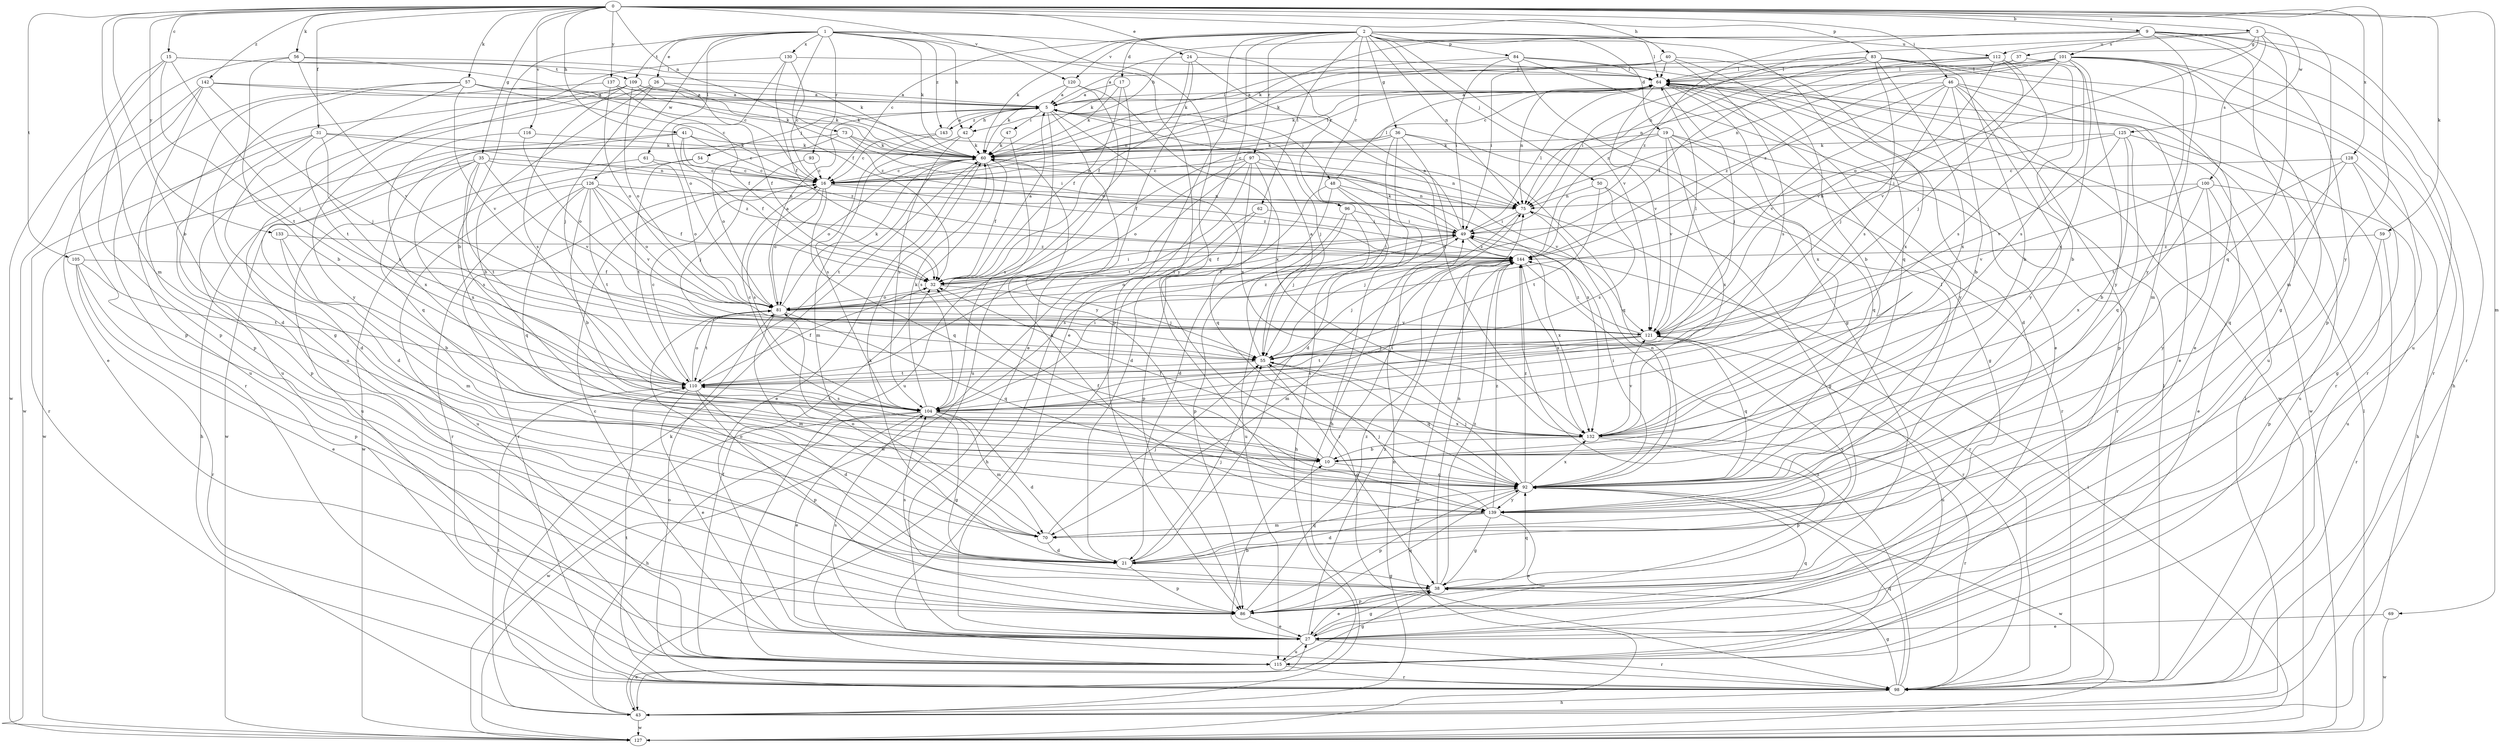 strict digraph  {
0;
1;
2;
3;
5;
9;
10;
15;
16;
17;
19;
21;
24;
26;
27;
31;
32;
35;
36;
37;
38;
40;
41;
42;
43;
46;
47;
48;
49;
50;
54;
55;
56;
57;
59;
60;
61;
62;
64;
69;
70;
73;
75;
81;
83;
84;
86;
92;
93;
96;
97;
98;
100;
101;
104;
105;
109;
110;
112;
115;
116;
120;
121;
125;
126;
127;
128;
130;
132;
133;
137;
139;
142;
143;
144;
0 -> 3  [label=a];
0 -> 9  [label=b];
0 -> 10  [label=b];
0 -> 15  [label=c];
0 -> 24  [label=e];
0 -> 31  [label=f];
0 -> 35  [label=g];
0 -> 40  [label=h];
0 -> 41  [label=h];
0 -> 46  [label=i];
0 -> 56  [label=k];
0 -> 57  [label=k];
0 -> 59  [label=k];
0 -> 69  [label=m];
0 -> 70  [label=m];
0 -> 73  [label=n];
0 -> 83  [label=p];
0 -> 105  [label=t];
0 -> 116  [label=v];
0 -> 120  [label=v];
0 -> 125  [label=w];
0 -> 128  [label=x];
0 -> 133  [label=y];
0 -> 137  [label=y];
0 -> 139  [label=y];
0 -> 142  [label=z];
1 -> 10  [label=b];
1 -> 26  [label=e];
1 -> 32  [label=f];
1 -> 42  [label=h];
1 -> 60  [label=k];
1 -> 61  [label=l];
1 -> 92  [label=q];
1 -> 93  [label=r];
1 -> 96  [label=r];
1 -> 109  [label=t];
1 -> 126  [label=w];
1 -> 130  [label=x];
1 -> 139  [label=y];
1 -> 143  [label=z];
2 -> 16  [label=c];
2 -> 17  [label=d];
2 -> 19  [label=d];
2 -> 27  [label=e];
2 -> 36  [label=g];
2 -> 50  [label=j];
2 -> 60  [label=k];
2 -> 62  [label=l];
2 -> 64  [label=l];
2 -> 75  [label=n];
2 -> 84  [label=p];
2 -> 86  [label=p];
2 -> 92  [label=q];
2 -> 96  [label=r];
2 -> 97  [label=r];
2 -> 112  [label=u];
2 -> 120  [label=v];
2 -> 121  [label=v];
3 -> 37  [label=g];
3 -> 70  [label=m];
3 -> 75  [label=n];
3 -> 81  [label=o];
3 -> 92  [label=q];
3 -> 100  [label=s];
3 -> 112  [label=u];
5 -> 42  [label=h];
5 -> 47  [label=i];
5 -> 48  [label=i];
5 -> 54  [label=j];
5 -> 55  [label=j];
5 -> 64  [label=l];
5 -> 115  [label=u];
5 -> 132  [label=x];
5 -> 139  [label=y];
5 -> 143  [label=z];
9 -> 38  [label=g];
9 -> 42  [label=h];
9 -> 60  [label=k];
9 -> 86  [label=p];
9 -> 98  [label=r];
9 -> 101  [label=s];
9 -> 115  [label=u];
9 -> 139  [label=y];
9 -> 144  [label=z];
10 -> 32  [label=f];
10 -> 49  [label=i];
10 -> 92  [label=q];
15 -> 55  [label=j];
15 -> 60  [label=k];
15 -> 86  [label=p];
15 -> 109  [label=t];
15 -> 110  [label=t];
15 -> 127  [label=w];
16 -> 75  [label=n];
16 -> 81  [label=o];
16 -> 92  [label=q];
16 -> 98  [label=r];
16 -> 104  [label=s];
16 -> 144  [label=z];
17 -> 5  [label=a];
17 -> 32  [label=f];
17 -> 60  [label=k];
17 -> 81  [label=o];
19 -> 16  [label=c];
19 -> 38  [label=g];
19 -> 60  [label=k];
19 -> 92  [label=q];
19 -> 98  [label=r];
19 -> 121  [label=v];
19 -> 132  [label=x];
21 -> 38  [label=g];
21 -> 55  [label=j];
21 -> 60  [label=k];
21 -> 81  [label=o];
21 -> 86  [label=p];
21 -> 92  [label=q];
21 -> 121  [label=v];
24 -> 27  [label=e];
24 -> 32  [label=f];
24 -> 60  [label=k];
24 -> 64  [label=l];
24 -> 132  [label=x];
26 -> 5  [label=a];
26 -> 10  [label=b];
26 -> 32  [label=f];
26 -> 55  [label=j];
26 -> 115  [label=u];
27 -> 10  [label=b];
27 -> 16  [label=c];
27 -> 38  [label=g];
27 -> 92  [label=q];
27 -> 98  [label=r];
27 -> 104  [label=s];
27 -> 115  [label=u];
27 -> 144  [label=z];
31 -> 21  [label=d];
31 -> 60  [label=k];
31 -> 75  [label=n];
31 -> 86  [label=p];
31 -> 98  [label=r];
31 -> 110  [label=t];
32 -> 5  [label=a];
32 -> 49  [label=i];
32 -> 55  [label=j];
32 -> 81  [label=o];
35 -> 16  [label=c];
35 -> 21  [label=d];
35 -> 43  [label=h];
35 -> 104  [label=s];
35 -> 110  [label=t];
35 -> 121  [label=v];
35 -> 132  [label=x];
35 -> 144  [label=z];
36 -> 21  [label=d];
36 -> 32  [label=f];
36 -> 43  [label=h];
36 -> 55  [label=j];
36 -> 60  [label=k];
36 -> 92  [label=q];
36 -> 98  [label=r];
37 -> 64  [label=l];
37 -> 75  [label=n];
37 -> 132  [label=x];
38 -> 27  [label=e];
38 -> 75  [label=n];
38 -> 86  [label=p];
38 -> 92  [label=q];
38 -> 104  [label=s];
38 -> 144  [label=z];
40 -> 10  [label=b];
40 -> 16  [label=c];
40 -> 49  [label=i];
40 -> 64  [label=l];
40 -> 104  [label=s];
40 -> 132  [label=x];
41 -> 16  [label=c];
41 -> 32  [label=f];
41 -> 60  [label=k];
41 -> 92  [label=q];
41 -> 127  [label=w];
41 -> 144  [label=z];
42 -> 60  [label=k];
42 -> 70  [label=m];
42 -> 104  [label=s];
43 -> 27  [label=e];
43 -> 60  [label=k];
43 -> 64  [label=l];
43 -> 75  [label=n];
43 -> 110  [label=t];
43 -> 127  [label=w];
46 -> 5  [label=a];
46 -> 10  [label=b];
46 -> 27  [label=e];
46 -> 55  [label=j];
46 -> 86  [label=p];
46 -> 98  [label=r];
46 -> 121  [label=v];
46 -> 139  [label=y];
46 -> 144  [label=z];
47 -> 60  [label=k];
47 -> 104  [label=s];
48 -> 21  [label=d];
48 -> 43  [label=h];
48 -> 64  [label=l];
48 -> 75  [label=n];
48 -> 86  [label=p];
48 -> 98  [label=r];
49 -> 5  [label=a];
49 -> 32  [label=f];
49 -> 60  [label=k];
49 -> 64  [label=l];
49 -> 104  [label=s];
49 -> 132  [label=x];
49 -> 144  [label=z];
50 -> 38  [label=g];
50 -> 75  [label=n];
50 -> 104  [label=s];
50 -> 110  [label=t];
54 -> 16  [label=c];
54 -> 110  [label=t];
54 -> 127  [label=w];
55 -> 5  [label=a];
55 -> 38  [label=g];
55 -> 92  [label=q];
55 -> 110  [label=t];
56 -> 10  [label=b];
56 -> 16  [label=c];
56 -> 64  [label=l];
56 -> 86  [label=p];
56 -> 121  [label=v];
57 -> 5  [label=a];
57 -> 16  [label=c];
57 -> 21  [label=d];
57 -> 38  [label=g];
57 -> 60  [label=k];
57 -> 110  [label=t];
57 -> 121  [label=v];
59 -> 86  [label=p];
59 -> 98  [label=r];
59 -> 144  [label=z];
60 -> 16  [label=c];
60 -> 27  [label=e];
60 -> 32  [label=f];
60 -> 64  [label=l];
60 -> 81  [label=o];
60 -> 104  [label=s];
60 -> 110  [label=t];
60 -> 121  [label=v];
61 -> 16  [label=c];
61 -> 81  [label=o];
61 -> 115  [label=u];
62 -> 43  [label=h];
62 -> 49  [label=i];
62 -> 98  [label=r];
64 -> 5  [label=a];
64 -> 21  [label=d];
64 -> 55  [label=j];
64 -> 60  [label=k];
64 -> 75  [label=n];
64 -> 121  [label=v];
64 -> 127  [label=w];
64 -> 132  [label=x];
64 -> 139  [label=y];
69 -> 27  [label=e];
69 -> 127  [label=w];
70 -> 21  [label=d];
70 -> 55  [label=j];
70 -> 81  [label=o];
73 -> 49  [label=i];
73 -> 60  [label=k];
73 -> 75  [label=n];
73 -> 81  [label=o];
73 -> 127  [label=w];
75 -> 49  [label=i];
75 -> 55  [label=j];
75 -> 98  [label=r];
81 -> 5  [label=a];
81 -> 49  [label=i];
81 -> 60  [label=k];
81 -> 70  [label=m];
81 -> 92  [label=q];
81 -> 110  [label=t];
81 -> 121  [label=v];
81 -> 144  [label=z];
83 -> 10  [label=b];
83 -> 27  [label=e];
83 -> 49  [label=i];
83 -> 60  [label=k];
83 -> 64  [label=l];
83 -> 98  [label=r];
83 -> 104  [label=s];
83 -> 132  [label=x];
83 -> 144  [label=z];
84 -> 27  [label=e];
84 -> 38  [label=g];
84 -> 49  [label=i];
84 -> 60  [label=k];
84 -> 64  [label=l];
84 -> 127  [label=w];
86 -> 27  [label=e];
86 -> 92  [label=q];
86 -> 144  [label=z];
92 -> 32  [label=f];
92 -> 49  [label=i];
92 -> 55  [label=j];
92 -> 64  [label=l];
92 -> 75  [label=n];
92 -> 86  [label=p];
92 -> 127  [label=w];
92 -> 132  [label=x];
92 -> 139  [label=y];
92 -> 144  [label=z];
93 -> 16  [label=c];
93 -> 55  [label=j];
96 -> 49  [label=i];
96 -> 55  [label=j];
96 -> 86  [label=p];
96 -> 115  [label=u];
97 -> 16  [label=c];
97 -> 21  [label=d];
97 -> 75  [label=n];
97 -> 81  [label=o];
97 -> 92  [label=q];
97 -> 110  [label=t];
97 -> 127  [label=w];
97 -> 132  [label=x];
98 -> 38  [label=g];
98 -> 43  [label=h];
98 -> 64  [label=l];
98 -> 81  [label=o];
98 -> 92  [label=q];
98 -> 110  [label=t];
98 -> 144  [label=z];
100 -> 27  [label=e];
100 -> 75  [label=n];
100 -> 115  [label=u];
100 -> 121  [label=v];
100 -> 132  [label=x];
100 -> 139  [label=y];
101 -> 5  [label=a];
101 -> 43  [label=h];
101 -> 64  [label=l];
101 -> 70  [label=m];
101 -> 75  [label=n];
101 -> 98  [label=r];
101 -> 104  [label=s];
101 -> 115  [label=u];
101 -> 121  [label=v];
101 -> 139  [label=y];
101 -> 144  [label=z];
104 -> 16  [label=c];
104 -> 21  [label=d];
104 -> 27  [label=e];
104 -> 38  [label=g];
104 -> 43  [label=h];
104 -> 49  [label=i];
104 -> 60  [label=k];
104 -> 70  [label=m];
104 -> 110  [label=t];
104 -> 127  [label=w];
104 -> 132  [label=x];
105 -> 27  [label=e];
105 -> 32  [label=f];
105 -> 86  [label=p];
105 -> 98  [label=r];
105 -> 110  [label=t];
109 -> 5  [label=a];
109 -> 75  [label=n];
109 -> 81  [label=o];
109 -> 104  [label=s];
109 -> 115  [label=u];
109 -> 139  [label=y];
109 -> 144  [label=z];
110 -> 16  [label=c];
110 -> 21  [label=d];
110 -> 27  [label=e];
110 -> 32  [label=f];
110 -> 81  [label=o];
110 -> 86  [label=p];
110 -> 104  [label=s];
112 -> 10  [label=b];
112 -> 16  [label=c];
112 -> 32  [label=f];
112 -> 55  [label=j];
112 -> 64  [label=l];
112 -> 104  [label=s];
112 -> 121  [label=v];
115 -> 32  [label=f];
115 -> 38  [label=g];
115 -> 98  [label=r];
116 -> 60  [label=k];
116 -> 81  [label=o];
116 -> 132  [label=x];
120 -> 5  [label=a];
120 -> 60  [label=k];
120 -> 115  [label=u];
120 -> 132  [label=x];
121 -> 55  [label=j];
121 -> 64  [label=l];
121 -> 92  [label=q];
121 -> 104  [label=s];
121 -> 110  [label=t];
121 -> 115  [label=u];
121 -> 144  [label=z];
125 -> 10  [label=b];
125 -> 49  [label=i];
125 -> 60  [label=k];
125 -> 92  [label=q];
125 -> 115  [label=u];
125 -> 121  [label=v];
126 -> 10  [label=b];
126 -> 32  [label=f];
126 -> 75  [label=n];
126 -> 81  [label=o];
126 -> 92  [label=q];
126 -> 98  [label=r];
126 -> 110  [label=t];
126 -> 115  [label=u];
126 -> 121  [label=v];
127 -> 49  [label=i];
127 -> 64  [label=l];
128 -> 16  [label=c];
128 -> 38  [label=g];
128 -> 43  [label=h];
128 -> 92  [label=q];
128 -> 110  [label=t];
130 -> 16  [label=c];
130 -> 32  [label=f];
130 -> 64  [label=l];
130 -> 81  [label=o];
130 -> 115  [label=u];
132 -> 10  [label=b];
132 -> 86  [label=p];
132 -> 98  [label=r];
132 -> 121  [label=v];
133 -> 10  [label=b];
133 -> 70  [label=m];
133 -> 144  [label=z];
137 -> 5  [label=a];
137 -> 32  [label=f];
137 -> 60  [label=k];
137 -> 81  [label=o];
137 -> 98  [label=r];
139 -> 21  [label=d];
139 -> 27  [label=e];
139 -> 38  [label=g];
139 -> 55  [label=j];
139 -> 60  [label=k];
139 -> 70  [label=m];
139 -> 144  [label=z];
142 -> 5  [label=a];
142 -> 27  [label=e];
142 -> 55  [label=j];
142 -> 60  [label=k];
142 -> 86  [label=p];
142 -> 127  [label=w];
143 -> 5  [label=a];
143 -> 16  [label=c];
143 -> 104  [label=s];
144 -> 32  [label=f];
144 -> 55  [label=j];
144 -> 70  [label=m];
144 -> 81  [label=o];
144 -> 98  [label=r];
144 -> 127  [label=w];
144 -> 132  [label=x];
}
